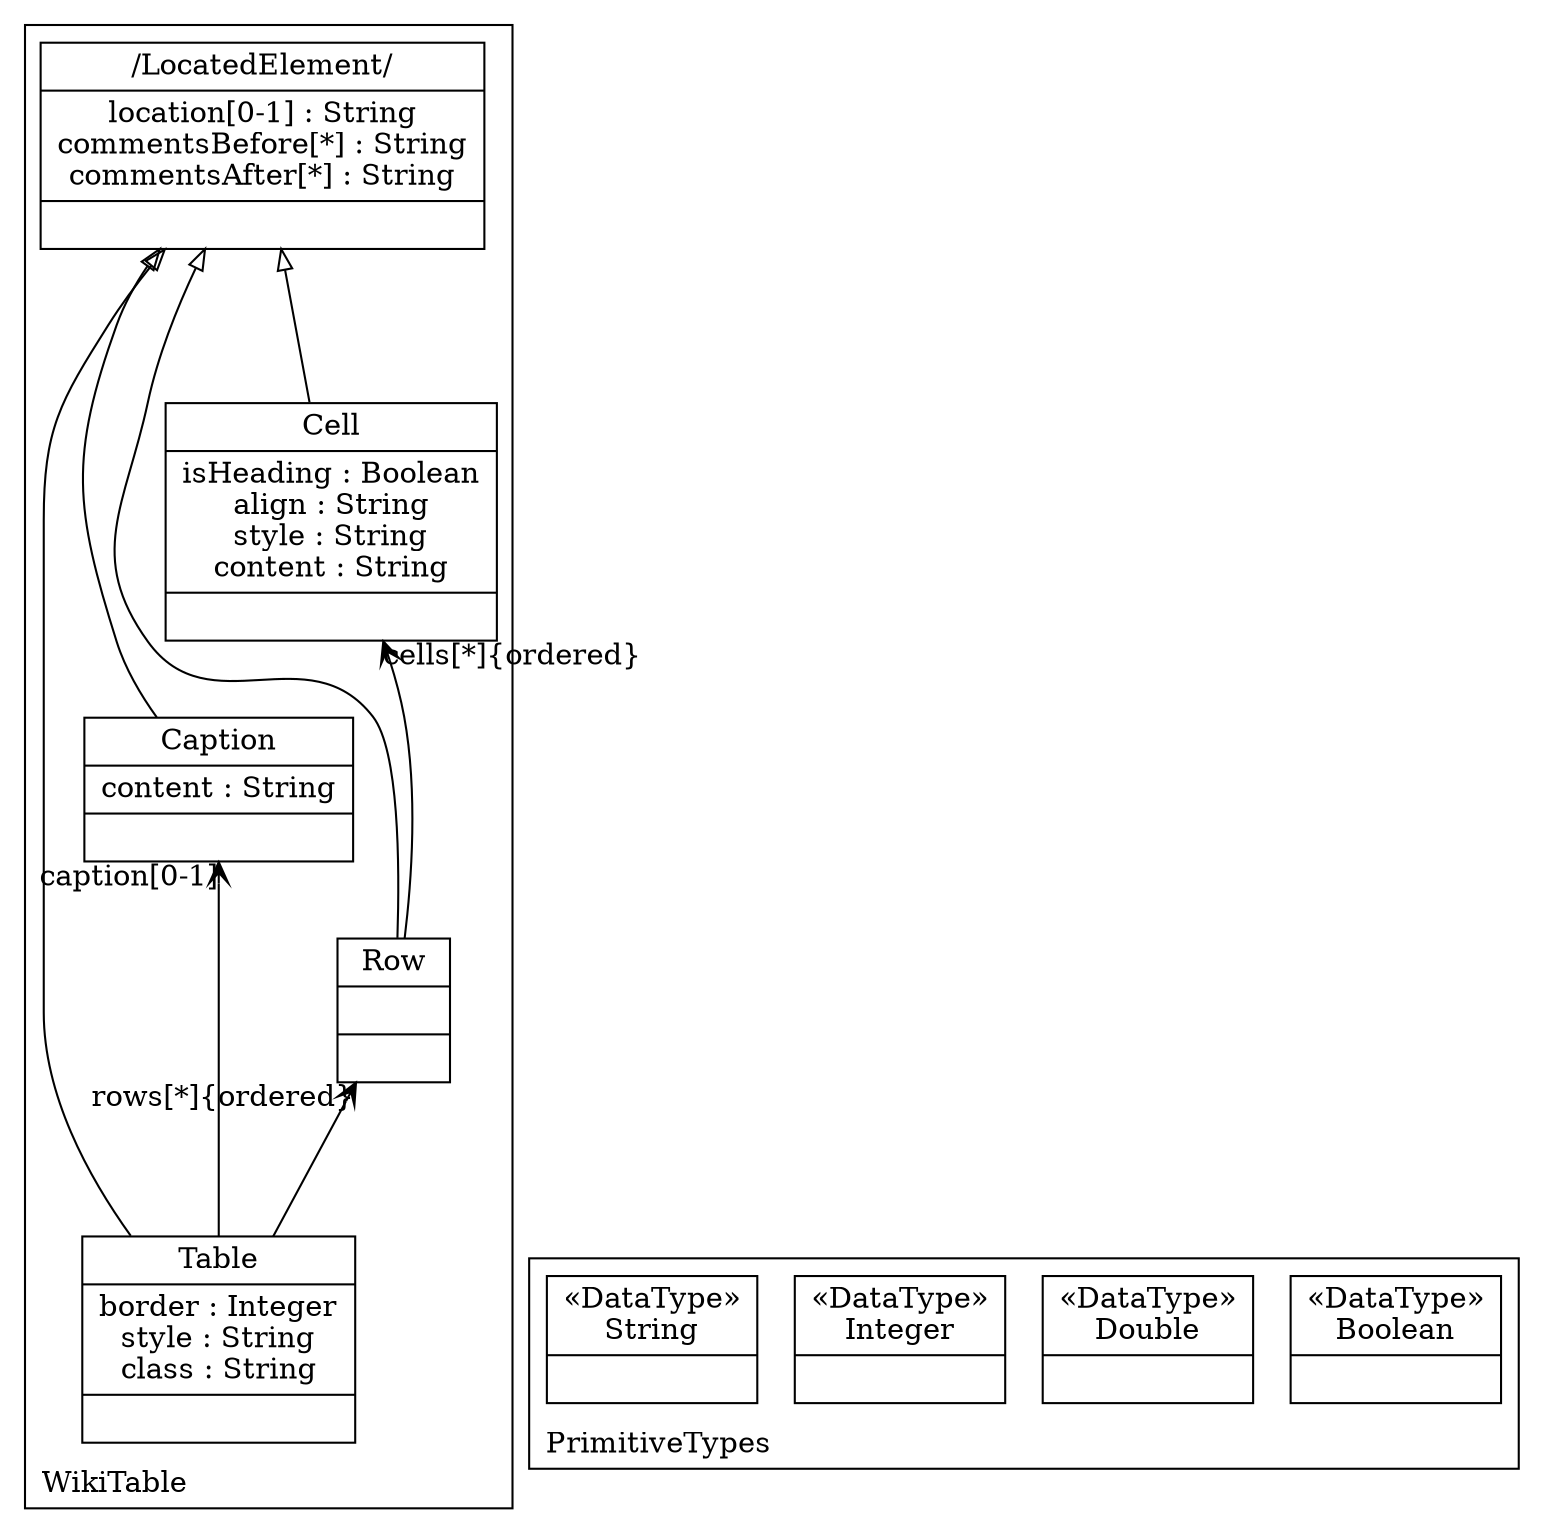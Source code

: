 digraph "KM3 Model in DOT" {
graph[rankdir=BT,labeljust=l,labelloc=t,nodeSep=0.75,compound=true];
 subgraph "cluster_WikiTable"{
labelloc=t
color=black
label=WikiTable
 node[shape=record];
LocatedElement[label="{/LocatedElement/|location[0-1] : String\ncommentsBefore[*] : String\ncommentsAfter[*] : String| }"]
;
 node[shape=record];
Table[label="{Table|border : Integer\nstyle : String\nclass : String| }"]
 Table->Caption[arrowhead=vee,arrowtail=diamond,headlabel="caption[0-1]",group=Caption,minlen=2,constraint=true,]
 Table->Row[arrowhead=vee,arrowtail=diamond,headlabel="rows[*]{ordered}",group=Row,minlen=2,constraint=true,]
 Table->LocatedElement[arrowhead=onormal,group=LocatedElement,minlen=2,constraint=true,]
;
 node[shape=record];
Caption[label="{Caption|content : String| }"]
 Caption->LocatedElement[arrowhead=onormal,group=LocatedElement,minlen=2,constraint=true,]
;
 node[shape=record];
Row[label="{Row| | }"]
 Row->Cell[arrowhead=vee,arrowtail=diamond,headlabel="cells[*]{ordered}",group=Cell,minlen=2,constraint=true,]
 Row->LocatedElement[arrowhead=onormal,group=LocatedElement,minlen=2,constraint=true,]
;
 node[shape=record];
Cell[label="{Cell|isHeading : Boolean\nalign : String\nstyle : String\ncontent : String| }"]
 Cell->LocatedElement[arrowhead=onormal,group=LocatedElement,minlen=2,constraint=true,]
;

} subgraph "cluster_PrimitiveTypes"{
labelloc=t
color=black
label=PrimitiveTypes
 node[shape=record];
Boolean[label="{&#171;DataType&#187;\nBoolean|}"]
;
 node[shape=record];
Double[label="{&#171;DataType&#187;\nDouble|}"]
;
 node[shape=record];
Integer[label="{&#171;DataType&#187;\nInteger|}"]
;
 node[shape=record];
String[label="{&#171;DataType&#187;\nString|}"]
;

}
}